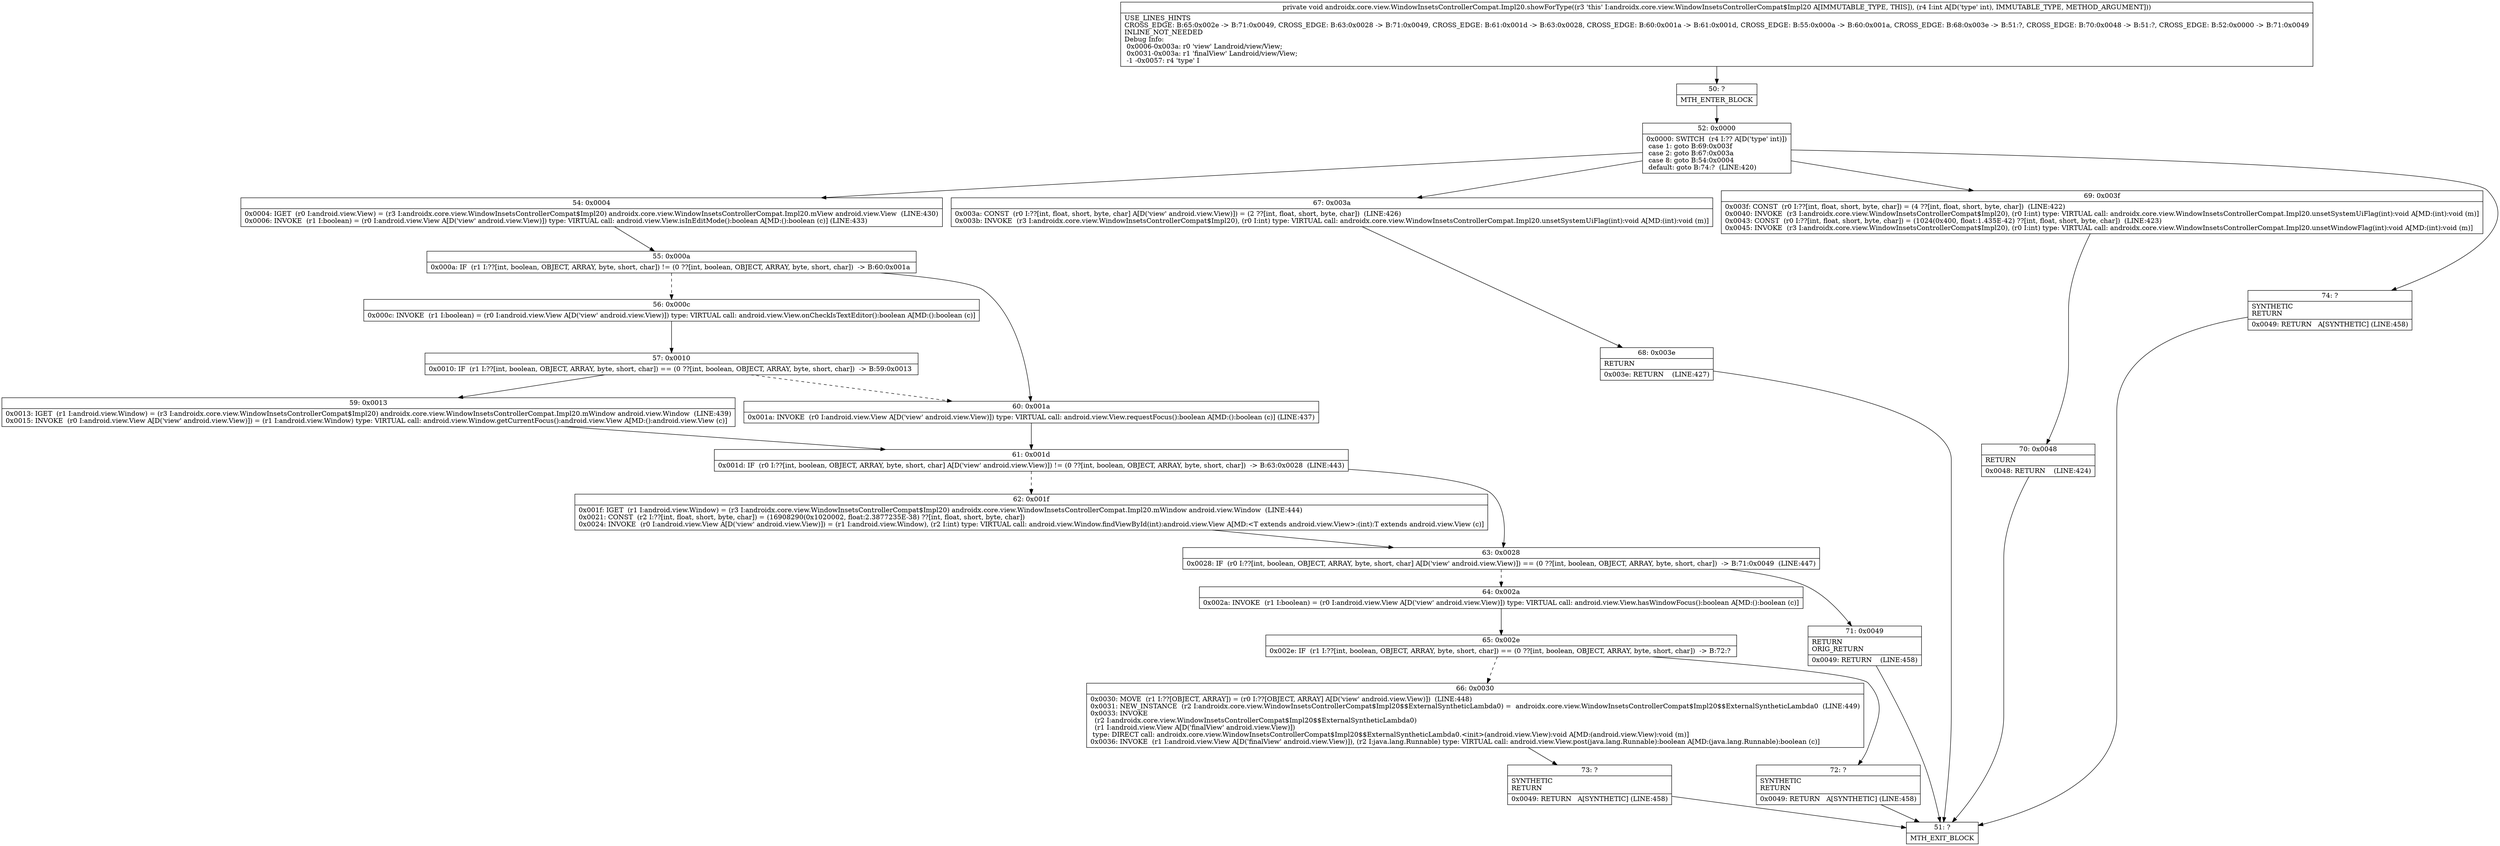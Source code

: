 digraph "CFG forandroidx.core.view.WindowInsetsControllerCompat.Impl20.showForType(I)V" {
Node_50 [shape=record,label="{50\:\ ?|MTH_ENTER_BLOCK\l}"];
Node_52 [shape=record,label="{52\:\ 0x0000|0x0000: SWITCH  (r4 I:?? A[D('type' int)])\l case 1: goto B:69:0x003f\l case 2: goto B:67:0x003a\l case 8: goto B:54:0x0004\l default: goto B:74:?  (LINE:420)\l}"];
Node_54 [shape=record,label="{54\:\ 0x0004|0x0004: IGET  (r0 I:android.view.View) = (r3 I:androidx.core.view.WindowInsetsControllerCompat$Impl20) androidx.core.view.WindowInsetsControllerCompat.Impl20.mView android.view.View  (LINE:430)\l0x0006: INVOKE  (r1 I:boolean) = (r0 I:android.view.View A[D('view' android.view.View)]) type: VIRTUAL call: android.view.View.isInEditMode():boolean A[MD:():boolean (c)] (LINE:433)\l}"];
Node_55 [shape=record,label="{55\:\ 0x000a|0x000a: IF  (r1 I:??[int, boolean, OBJECT, ARRAY, byte, short, char]) != (0 ??[int, boolean, OBJECT, ARRAY, byte, short, char])  \-\> B:60:0x001a \l}"];
Node_56 [shape=record,label="{56\:\ 0x000c|0x000c: INVOKE  (r1 I:boolean) = (r0 I:android.view.View A[D('view' android.view.View)]) type: VIRTUAL call: android.view.View.onCheckIsTextEditor():boolean A[MD:():boolean (c)]\l}"];
Node_57 [shape=record,label="{57\:\ 0x0010|0x0010: IF  (r1 I:??[int, boolean, OBJECT, ARRAY, byte, short, char]) == (0 ??[int, boolean, OBJECT, ARRAY, byte, short, char])  \-\> B:59:0x0013 \l}"];
Node_59 [shape=record,label="{59\:\ 0x0013|0x0013: IGET  (r1 I:android.view.Window) = (r3 I:androidx.core.view.WindowInsetsControllerCompat$Impl20) androidx.core.view.WindowInsetsControllerCompat.Impl20.mWindow android.view.Window  (LINE:439)\l0x0015: INVOKE  (r0 I:android.view.View A[D('view' android.view.View)]) = (r1 I:android.view.Window) type: VIRTUAL call: android.view.Window.getCurrentFocus():android.view.View A[MD:():android.view.View (c)]\l}"];
Node_61 [shape=record,label="{61\:\ 0x001d|0x001d: IF  (r0 I:??[int, boolean, OBJECT, ARRAY, byte, short, char] A[D('view' android.view.View)]) != (0 ??[int, boolean, OBJECT, ARRAY, byte, short, char])  \-\> B:63:0x0028  (LINE:443)\l}"];
Node_62 [shape=record,label="{62\:\ 0x001f|0x001f: IGET  (r1 I:android.view.Window) = (r3 I:androidx.core.view.WindowInsetsControllerCompat$Impl20) androidx.core.view.WindowInsetsControllerCompat.Impl20.mWindow android.view.Window  (LINE:444)\l0x0021: CONST  (r2 I:??[int, float, short, byte, char]) = (16908290(0x1020002, float:2.3877235E\-38) ??[int, float, short, byte, char]) \l0x0024: INVOKE  (r0 I:android.view.View A[D('view' android.view.View)]) = (r1 I:android.view.Window), (r2 I:int) type: VIRTUAL call: android.view.Window.findViewById(int):android.view.View A[MD:\<T extends android.view.View\>:(int):T extends android.view.View (c)]\l}"];
Node_63 [shape=record,label="{63\:\ 0x0028|0x0028: IF  (r0 I:??[int, boolean, OBJECT, ARRAY, byte, short, char] A[D('view' android.view.View)]) == (0 ??[int, boolean, OBJECT, ARRAY, byte, short, char])  \-\> B:71:0x0049  (LINE:447)\l}"];
Node_64 [shape=record,label="{64\:\ 0x002a|0x002a: INVOKE  (r1 I:boolean) = (r0 I:android.view.View A[D('view' android.view.View)]) type: VIRTUAL call: android.view.View.hasWindowFocus():boolean A[MD:():boolean (c)]\l}"];
Node_65 [shape=record,label="{65\:\ 0x002e|0x002e: IF  (r1 I:??[int, boolean, OBJECT, ARRAY, byte, short, char]) == (0 ??[int, boolean, OBJECT, ARRAY, byte, short, char])  \-\> B:72:? \l}"];
Node_66 [shape=record,label="{66\:\ 0x0030|0x0030: MOVE  (r1 I:??[OBJECT, ARRAY]) = (r0 I:??[OBJECT, ARRAY] A[D('view' android.view.View)])  (LINE:448)\l0x0031: NEW_INSTANCE  (r2 I:androidx.core.view.WindowInsetsControllerCompat$Impl20$$ExternalSyntheticLambda0) =  androidx.core.view.WindowInsetsControllerCompat$Impl20$$ExternalSyntheticLambda0  (LINE:449)\l0x0033: INVOKE  \l  (r2 I:androidx.core.view.WindowInsetsControllerCompat$Impl20$$ExternalSyntheticLambda0)\l  (r1 I:android.view.View A[D('finalView' android.view.View)])\l type: DIRECT call: androidx.core.view.WindowInsetsControllerCompat$Impl20$$ExternalSyntheticLambda0.\<init\>(android.view.View):void A[MD:(android.view.View):void (m)]\l0x0036: INVOKE  (r1 I:android.view.View A[D('finalView' android.view.View)]), (r2 I:java.lang.Runnable) type: VIRTUAL call: android.view.View.post(java.lang.Runnable):boolean A[MD:(java.lang.Runnable):boolean (c)]\l}"];
Node_73 [shape=record,label="{73\:\ ?|SYNTHETIC\lRETURN\l|0x0049: RETURN   A[SYNTHETIC] (LINE:458)\l}"];
Node_51 [shape=record,label="{51\:\ ?|MTH_EXIT_BLOCK\l}"];
Node_72 [shape=record,label="{72\:\ ?|SYNTHETIC\lRETURN\l|0x0049: RETURN   A[SYNTHETIC] (LINE:458)\l}"];
Node_71 [shape=record,label="{71\:\ 0x0049|RETURN\lORIG_RETURN\l|0x0049: RETURN    (LINE:458)\l}"];
Node_60 [shape=record,label="{60\:\ 0x001a|0x001a: INVOKE  (r0 I:android.view.View A[D('view' android.view.View)]) type: VIRTUAL call: android.view.View.requestFocus():boolean A[MD:():boolean (c)] (LINE:437)\l}"];
Node_67 [shape=record,label="{67\:\ 0x003a|0x003a: CONST  (r0 I:??[int, float, short, byte, char] A[D('view' android.view.View)]) = (2 ??[int, float, short, byte, char])  (LINE:426)\l0x003b: INVOKE  (r3 I:androidx.core.view.WindowInsetsControllerCompat$Impl20), (r0 I:int) type: VIRTUAL call: androidx.core.view.WindowInsetsControllerCompat.Impl20.unsetSystemUiFlag(int):void A[MD:(int):void (m)]\l}"];
Node_68 [shape=record,label="{68\:\ 0x003e|RETURN\l|0x003e: RETURN    (LINE:427)\l}"];
Node_69 [shape=record,label="{69\:\ 0x003f|0x003f: CONST  (r0 I:??[int, float, short, byte, char]) = (4 ??[int, float, short, byte, char])  (LINE:422)\l0x0040: INVOKE  (r3 I:androidx.core.view.WindowInsetsControllerCompat$Impl20), (r0 I:int) type: VIRTUAL call: androidx.core.view.WindowInsetsControllerCompat.Impl20.unsetSystemUiFlag(int):void A[MD:(int):void (m)]\l0x0043: CONST  (r0 I:??[int, float, short, byte, char]) = (1024(0x400, float:1.435E\-42) ??[int, float, short, byte, char])  (LINE:423)\l0x0045: INVOKE  (r3 I:androidx.core.view.WindowInsetsControllerCompat$Impl20), (r0 I:int) type: VIRTUAL call: androidx.core.view.WindowInsetsControllerCompat.Impl20.unsetWindowFlag(int):void A[MD:(int):void (m)]\l}"];
Node_70 [shape=record,label="{70\:\ 0x0048|RETURN\l|0x0048: RETURN    (LINE:424)\l}"];
Node_74 [shape=record,label="{74\:\ ?|SYNTHETIC\lRETURN\l|0x0049: RETURN   A[SYNTHETIC] (LINE:458)\l}"];
MethodNode[shape=record,label="{private void androidx.core.view.WindowInsetsControllerCompat.Impl20.showForType((r3 'this' I:androidx.core.view.WindowInsetsControllerCompat$Impl20 A[IMMUTABLE_TYPE, THIS]), (r4 I:int A[D('type' int), IMMUTABLE_TYPE, METHOD_ARGUMENT]))  | USE_LINES_HINTS\lCROSS_EDGE: B:65:0x002e \-\> B:71:0x0049, CROSS_EDGE: B:63:0x0028 \-\> B:71:0x0049, CROSS_EDGE: B:61:0x001d \-\> B:63:0x0028, CROSS_EDGE: B:60:0x001a \-\> B:61:0x001d, CROSS_EDGE: B:55:0x000a \-\> B:60:0x001a, CROSS_EDGE: B:68:0x003e \-\> B:51:?, CROSS_EDGE: B:70:0x0048 \-\> B:51:?, CROSS_EDGE: B:52:0x0000 \-\> B:71:0x0049\lINLINE_NOT_NEEDED\lDebug Info:\l  0x0006\-0x003a: r0 'view' Landroid\/view\/View;\l  0x0031\-0x003a: r1 'finalView' Landroid\/view\/View;\l  \-1 \-0x0057: r4 'type' I\l}"];
MethodNode -> Node_50;Node_50 -> Node_52;
Node_52 -> Node_54;
Node_52 -> Node_67;
Node_52 -> Node_69;
Node_52 -> Node_74;
Node_54 -> Node_55;
Node_55 -> Node_56[style=dashed];
Node_55 -> Node_60;
Node_56 -> Node_57;
Node_57 -> Node_59;
Node_57 -> Node_60[style=dashed];
Node_59 -> Node_61;
Node_61 -> Node_62[style=dashed];
Node_61 -> Node_63;
Node_62 -> Node_63;
Node_63 -> Node_64[style=dashed];
Node_63 -> Node_71;
Node_64 -> Node_65;
Node_65 -> Node_66[style=dashed];
Node_65 -> Node_72;
Node_66 -> Node_73;
Node_73 -> Node_51;
Node_72 -> Node_51;
Node_71 -> Node_51;
Node_60 -> Node_61;
Node_67 -> Node_68;
Node_68 -> Node_51;
Node_69 -> Node_70;
Node_70 -> Node_51;
Node_74 -> Node_51;
}

